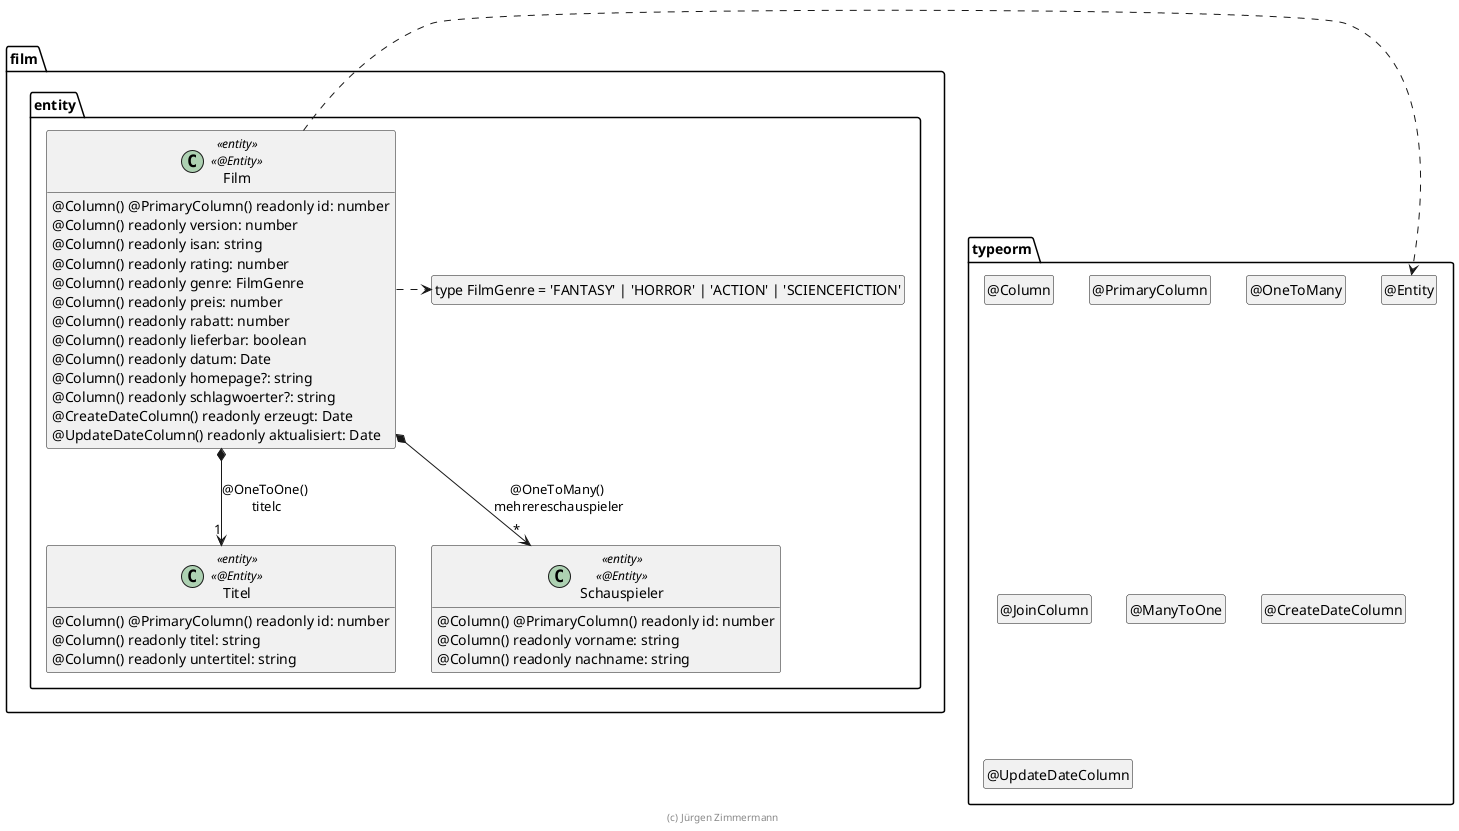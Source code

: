 ' Copyright (C) 2019 - present Juergen Zimmermann, Hochschule Karlsruhe
'
' This program is free software: you can redistribute it and/or modify
' it under the terms of the GNU General Public License as published by
' the Free Software Foundation, either version 3 of the License, or
' (at your option) any later version.
'
' This program is distributed in the hope that it will be useful,
' but WITHOUT ANY WARRANTY; without even the implied warranty of
' MERCHANTABILITY or FITNESS FOR A PARTICULAR PURPOSE.  See the
' GNU General Public License for more details.
'
' You should have received a copy of the GNU General Public License
' along with this program.  If not, see <https://www.gnu.org/licenses/>.

' Preview durch <Alt>d

@startuml Entity

package typeorm {
  class "@Entity" as Entity
  hide Entity circle
  class "@Column" as Column
  hide Column circle
  class "@PrimaryColumn" as PrimaryColumn
  hide PrimaryColumn circle
  class "@OneToMany" as OneToMany
  hide OneToMany circle
  class "@JoinColumn" as JoinColumn
  hide JoinColumn circle
  class "@ManyToOne" as ManyToOne
  hide ManyToOne circle
  class "@CreateDateColumn" as CreateDateColumn
  hide CreateDateColumn circle
  class "@UpdateDateColumn" as UpdateDateColumn
  hide UpdateDateColumn circle
}

package film.entity {
  class "type FilmGenre = 'FANTASY' | 'HORROR' | 'ACTION' | 'SCIENCEFICTION'" as FilmGenre
  hide FilmGenre circle

  class Film <<entity>> <<@Entity>> {
    @Column() @PrimaryColumn() readonly id: number
    @Column() readonly version: number
    @Column() readonly isan: string
    @Column() readonly rating: number
    @Column() readonly genre: FilmGenre
    @Column() readonly preis: number
    @Column() readonly rabatt: number
    @Column() readonly lieferbar: boolean
    @Column() readonly datum: Date
    @Column() readonly homepage?: string
    @Column() readonly schlagwoerter?: string
    @CreateDateColumn() readonly erzeugt: Date
    @UpdateDateColumn() readonly aktualisiert: Date
  }

  class Titel <<entity>> <<@Entity>> {
    @Column() @PrimaryColumn() readonly id: number
    @Column() readonly titel: string
    @Column() readonly untertitel: string
  }

  class Schauspieler <<entity>> <<@Entity>> {
    @Column() @PrimaryColumn() readonly id: number
    @Column() readonly vorname: string
    @Column() readonly nachname: string
  }

  Film *--> "1" Titel : @OneToOne() \ntitelc
  Film *--> "*" Schauspieler : @OneToMany() \nmehrereschauspieler

  Film .right.> Entity
  Film .right.> FilmGenre
}

hide empty members

footer (c) Jürgen Zimmermann

@enduml
